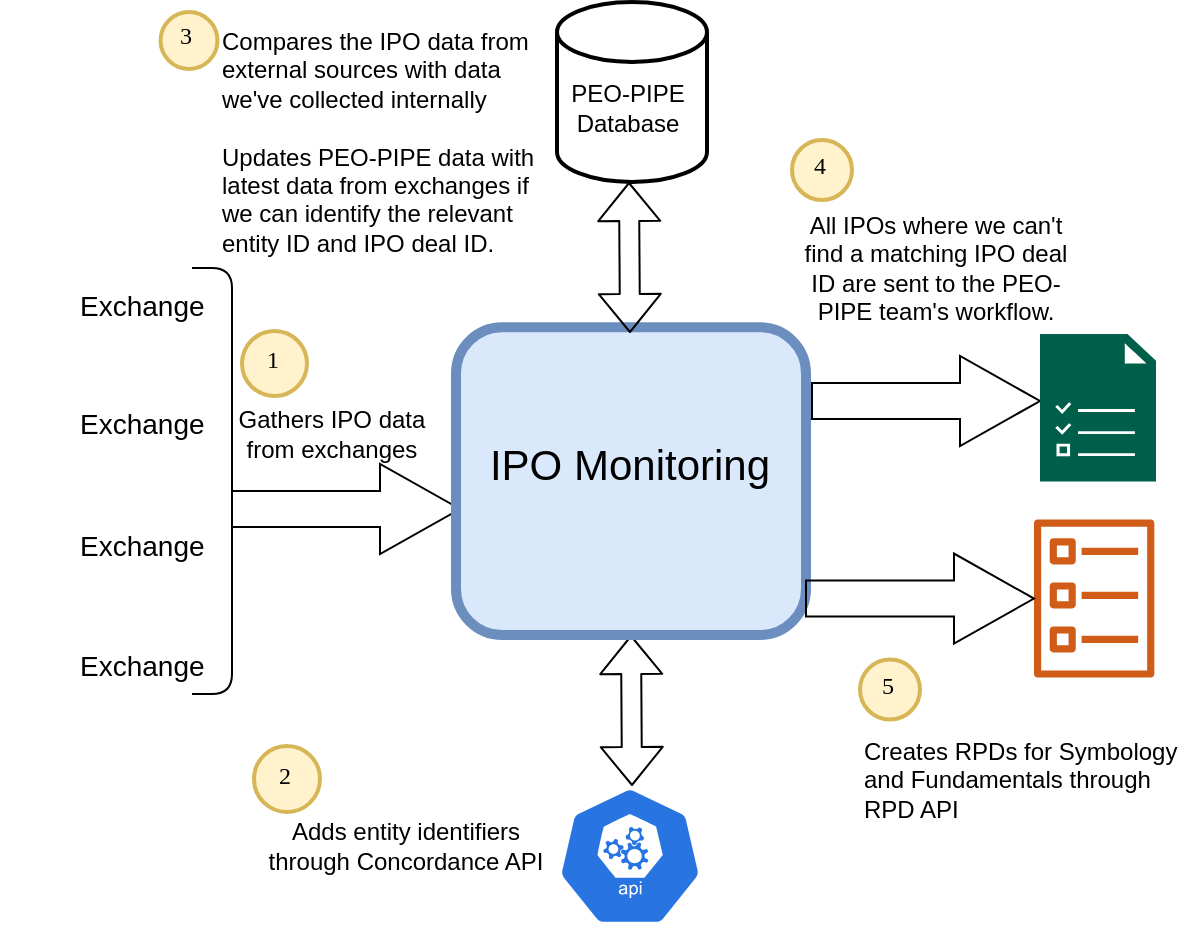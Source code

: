 <mxfile version="14.6.8" type="device"><diagram id="ooH2sOFhiZKoQCt_Af8Y" name="Page-1"><mxGraphModel dx="1422" dy="834" grid="0" gridSize="10" guides="1" tooltips="1" connect="1" arrows="1" fold="1" page="1" pageScale="1" pageWidth="850" pageHeight="1100" background="#FFFFFF" math="0" shadow="0"><root><mxCell id="0"/><mxCell id="1" parent="0"/><mxCell id="h6kq3tl8L6wICLCI2s10-40" value="" style="shape=curlyBracket;whiteSpace=wrap;html=1;rounded=1;fillColor=none;size=0;direction=west;container=0;" parent="1" vertex="1"><mxGeometry x="113" y="151" width="20" height="213" as="geometry"/></mxCell><mxCell id="h6kq3tl8L6wICLCI2s10-41" value="" style="html=1;shadow=0;dashed=0;align=center;verticalAlign=middle;shape=mxgraph.arrows2.arrow;dy=0.6;dx=40;notch=0;fillColor=none;container=0;" parent="1" vertex="1"><mxGeometry x="133" y="249" width="114" height="45" as="geometry"/></mxCell><mxCell id="h6kq3tl8L6wICLCI2s10-1" value="" style="shape=image;html=1;verticalAlign=top;verticalLabelPosition=bottom;labelBackgroundColor=#ffffff;imageAspect=0;aspect=fixed;image=https://cdn1.iconfinder.com/data/icons/social-media-outline-6/128/SocialMedia_Website-Outline-128.png;container=0;" parent="1" vertex="1"><mxGeometry x="17" y="211" width="38" height="38" as="geometry"/></mxCell><mxCell id="h6kq3tl8L6wICLCI2s10-10" value="&lt;span style=&quot;font-size: 14px&quot;&gt;Exchange&lt;/span&gt;" style="text;html=1;strokeColor=none;fillColor=none;align=left;verticalAlign=middle;whiteSpace=wrap;rounded=0;container=0;" parent="1" vertex="1"><mxGeometry x="55" y="209" width="77" height="40" as="geometry"/></mxCell><mxCell id="h6kq3tl8L6wICLCI2s10-13" value="" style="shape=image;html=1;verticalAlign=top;verticalLabelPosition=bottom;labelBackgroundColor=#ffffff;imageAspect=0;aspect=fixed;image=https://cdn1.iconfinder.com/data/icons/social-media-outline-6/128/SocialMedia_Website-Outline-128.png;container=0;imageBackground=#ffffff;" parent="1" vertex="1"><mxGeometry x="17" y="152" width="38" height="38" as="geometry"/></mxCell><mxCell id="h6kq3tl8L6wICLCI2s10-14" value="&lt;font style=&quot;font-size: 14px&quot;&gt;Exchange&lt;/font&gt;" style="text;html=1;strokeColor=none;fillColor=none;align=left;verticalAlign=middle;whiteSpace=wrap;rounded=0;container=0;" parent="1" vertex="1"><mxGeometry x="55" y="150" width="76" height="40" as="geometry"/></mxCell><mxCell id="h6kq3tl8L6wICLCI2s10-16" value="" style="shape=image;html=1;verticalAlign=top;verticalLabelPosition=bottom;labelBackgroundColor=#ffffff;imageAspect=0;aspect=fixed;image=https://cdn1.iconfinder.com/data/icons/social-media-outline-6/128/SocialMedia_Website-Outline-128.png;container=0;" parent="1" vertex="1"><mxGeometry x="17" y="272" width="38" height="38" as="geometry"/></mxCell><mxCell id="h6kq3tl8L6wICLCI2s10-17" value="&lt;div&gt;&lt;span style=&quot;font-size: 14px&quot;&gt;Exchange&lt;/span&gt;&lt;/div&gt;" style="text;html=1;strokeColor=none;fillColor=none;align=left;verticalAlign=middle;whiteSpace=wrap;rounded=0;container=0;" parent="1" vertex="1"><mxGeometry x="55" y="270" width="76" height="40" as="geometry"/></mxCell><mxCell id="h6kq3tl8L6wICLCI2s10-19" value="" style="shape=image;html=1;verticalAlign=top;verticalLabelPosition=bottom;labelBackgroundColor=#ffffff;imageAspect=0;aspect=fixed;image=https://cdn1.iconfinder.com/data/icons/social-media-outline-6/128/SocialMedia_Website-Outline-128.png;container=0;" parent="1" vertex="1"><mxGeometry x="17" y="332" width="38" height="38" as="geometry"/></mxCell><mxCell id="h6kq3tl8L6wICLCI2s10-20" value="&lt;font style=&quot;font-size: 14px&quot;&gt;Exchange&lt;/font&gt;" style="text;html=1;strokeColor=none;fillColor=none;align=left;verticalAlign=middle;whiteSpace=wrap;rounded=0;container=0;" parent="1" vertex="1"><mxGeometry x="55" y="330" width="76" height="40" as="geometry"/></mxCell><mxCell id="h6kq3tl8L6wICLCI2s10-24" value="&lt;font style=&quot;font-size: 12px&quot;&gt;Gathers IPO data from exchanges&lt;/font&gt;" style="text;html=1;strokeColor=none;fillColor=none;align=center;verticalAlign=middle;whiteSpace=wrap;rounded=0;container=0;" parent="1" vertex="1"><mxGeometry x="128" y="214" width="110" height="40" as="geometry"/></mxCell><mxCell id="h6kq3tl8L6wICLCI2s10-56" value="1" style="ellipse;whiteSpace=wrap;html=1;aspect=fixed;strokeWidth=2;fontFamily=Tahoma;spacingBottom=4;spacingRight=2;strokeColor=#d6b656;fillColor=#fff2cc;container=0;" parent="1" vertex="1"><mxGeometry x="138" y="182.5" width="32.5" height="32.5" as="geometry"/></mxCell><mxCell id="h6kq3tl8L6wICLCI2s10-9" value="Adds entity identifiers through Concordance API" style="text;html=1;strokeColor=none;fillColor=none;align=center;verticalAlign=middle;whiteSpace=wrap;rounded=0;container=0;" parent="1" vertex="1"><mxGeometry x="145" y="410" width="150" height="60" as="geometry"/></mxCell><mxCell id="h6kq3tl8L6wICLCI2s10-47" value="" style="html=1;dashed=0;whitespace=wrap;fillColor=#2875E2;strokeColor=#ffffff;points=[[0.005,0.63,0],[0.1,0.2,0],[0.9,0.2,0],[0.5,0,0],[0.995,0.63,0],[0.72,0.99,0],[0.5,1,0],[0.28,0.99,0]];shape=mxgraph.kubernetes.icon;prIcon=api;container=0;" parent="1" vertex="1"><mxGeometry x="280" y="410" width="104" height="70" as="geometry"/></mxCell><mxCell id="h6kq3tl8L6wICLCI2s10-49" value="" style="shape=flexArrow;endArrow=classic;startArrow=classic;html=1;strokeWidth=1;entryX=0.5;entryY=1;entryDx=0;entryDy=0;" parent="1" target="h6kq3tl8L6wICLCI2s10-21" edge="1"><mxGeometry x="160.5" width="50" height="50" as="geometry"><mxPoint x="333" y="410" as="sourcePoint"/><mxPoint x="357" y="330" as="targetPoint"/></mxGeometry></mxCell><mxCell id="h6kq3tl8L6wICLCI2s10-59" value="2" style="ellipse;whiteSpace=wrap;html=1;aspect=fixed;strokeWidth=2;fontFamily=Tahoma;spacingBottom=4;spacingRight=2;strokeColor=#d6b656;fillColor=#fff2cc;container=0;" parent="1" vertex="1"><mxGeometry x="144" y="390" width="33" height="33" as="geometry"/></mxCell><mxCell id="h6kq3tl8L6wICLCI2s10-71" value="5" style="ellipse;whiteSpace=wrap;html=1;aspect=fixed;strokeWidth=2;fontFamily=Tahoma;spacingBottom=4;spacingRight=2;strokeColor=#d6b656;fillColor=#fff2cc;container=0;" parent="1" vertex="1"><mxGeometry x="447" y="346.77" width="30" height="30" as="geometry"/></mxCell><mxCell id="h6kq3tl8L6wICLCI2s10-21" value="" style="rounded=1;whiteSpace=wrap;html=1;fillColor=#dae8fc;strokeColor=#6c8ebf;strokeWidth=5;container=0;" parent="1" vertex="1"><mxGeometry x="245" y="180.57" width="175" height="153.93" as="geometry"/></mxCell><mxCell id="h6kq3tl8L6wICLCI2s10-22" value="&lt;font style=&quot;font-size: 21px&quot;&gt;IPO Monitoring&lt;/font&gt;" style="text;html=1;strokeColor=none;fillColor=none;align=center;verticalAlign=middle;whiteSpace=wrap;rounded=0;container=0;" parent="1" vertex="1"><mxGeometry x="260" y="240" width="143.83" height="17.1" as="geometry"/></mxCell><mxCell id="h6kq3tl8L6wICLCI2s10-62" value="Creates RPDs for Symbology and Fundamentals through RPD API" style="text;html=1;strokeColor=none;fillColor=none;align=left;verticalAlign=middle;whiteSpace=wrap;rounded=0;container=0;" parent="1" vertex="1"><mxGeometry x="447" y="382.89" width="160" height="47.23" as="geometry"/></mxCell><mxCell id="h6kq3tl8L6wICLCI2s10-8" value="" style="strokeWidth=2;html=1;shape=mxgraph.flowchart.database;whiteSpace=wrap;" parent="1" vertex="1"><mxGeometry x="295.5" y="18" width="75" height="90" as="geometry"/></mxCell><mxCell id="h6kq3tl8L6wICLCI2s10-46" value="PEO-PIPE Database" style="text;html=1;strokeColor=none;fillColor=none;align=center;verticalAlign=middle;whiteSpace=wrap;rounded=0;" parent="1" vertex="1"><mxGeometry x="295.5" y="48" width="70" height="45" as="geometry"/></mxCell><mxCell id="oIHGsw9qHoUTQh00dWda-1" value="" style="group" vertex="1" connectable="0" parent="1"><mxGeometry x="534" y="276.5" width="70" height="79.54" as="geometry"/></mxCell><mxCell id="h6kq3tl8L6wICLCI2s10-4" value="" style="outlineConnect=0;fontColor=#232F3E;gradientColor=none;fillColor=#D05C17;strokeColor=none;dashed=0;verticalLabelPosition=bottom;verticalAlign=top;align=center;html=1;fontSize=12;fontStyle=0;aspect=fixed;pointerEvents=1;shape=mxgraph.aws4.ecs_task;container=0;" parent="oIHGsw9qHoUTQh00dWda-1" vertex="1"><mxGeometry width="60.166" height="79.54" as="geometry"/></mxCell><mxCell id="oIHGsw9qHoUTQh00dWda-2" value="" style="html=1;shadow=0;dashed=0;align=center;verticalAlign=middle;shape=mxgraph.arrows2.arrow;dy=0.6;dx=40;notch=0;fillColor=none;container=0;" vertex="1" parent="1"><mxGeometry x="420" y="293.77" width="114" height="45" as="geometry"/></mxCell><mxCell id="oIHGsw9qHoUTQh00dWda-3" value="" style="shape=flexArrow;endArrow=classic;startArrow=classic;html=1;strokeWidth=1;entryX=0.5;entryY=1;entryDx=0;entryDy=0;" edge="1" parent="1"><mxGeometry x="159.5" y="-226.5" width="50" height="50" as="geometry"><mxPoint x="332" y="183.5" as="sourcePoint"/><mxPoint x="331.5" y="108" as="targetPoint"/></mxGeometry></mxCell><mxCell id="oIHGsw9qHoUTQh00dWda-4" value="" style="html=1;shadow=0;dashed=0;align=center;verticalAlign=middle;shape=mxgraph.arrows2.arrow;dy=0.6;dx=40;notch=0;fillColor=none;container=0;" vertex="1" parent="1"><mxGeometry x="423" y="195.0" width="114" height="45" as="geometry"/></mxCell><mxCell id="oIHGsw9qHoUTQh00dWda-5" value="" style="group" vertex="1" connectable="0" parent="1"><mxGeometry x="97.28" y="23" width="196.44" height="129" as="geometry"/></mxCell><mxCell id="h6kq3tl8L6wICLCI2s10-60" value="3" style="ellipse;whiteSpace=wrap;html=1;aspect=fixed;strokeWidth=2;fontFamily=Tahoma;spacingBottom=4;spacingRight=2;strokeColor=#d6b656;fillColor=#fff2cc;container=0;" parent="oIHGsw9qHoUTQh00dWda-5" vertex="1"><mxGeometry width="28.444" height="28.444" as="geometry"/></mxCell><mxCell id="h6kq3tl8L6wICLCI2s10-58" value="Compares the IPO data from external sources with data we've collected internally&lt;br&gt;&lt;br&gt;Updates PEO-PIPE data with latest data from exchanges if we can identify the relevant entity ID and IPO deal ID." style="text;html=1;strokeColor=none;fillColor=none;align=left;verticalAlign=middle;whiteSpace=wrap;rounded=0;" parent="oIHGsw9qHoUTQh00dWda-5" vertex="1"><mxGeometry x="28.44" y="1" width="168" height="128" as="geometry"/></mxCell><mxCell id="oIHGsw9qHoUTQh00dWda-6" value="" style="group" vertex="1" connectable="0" parent="1"><mxGeometry x="413" y="87" width="144" height="95" as="geometry"/></mxCell><mxCell id="h6kq3tl8L6wICLCI2s10-72" value="All IPOs where we can't find a matching IPO deal ID are sent to the PEO-PIPE team's workflow." style="text;html=1;strokeColor=none;fillColor=none;align=center;verticalAlign=middle;whiteSpace=wrap;rounded=0;container=0;" parent="oIHGsw9qHoUTQh00dWda-6" vertex="1"><mxGeometry y="32" width="144" height="63" as="geometry"/></mxCell><mxCell id="h6kq3tl8L6wICLCI2s10-61" value="4" style="ellipse;whiteSpace=wrap;html=1;aspect=fixed;strokeWidth=2;fontFamily=Tahoma;spacingBottom=4;spacingRight=2;strokeColor=#d6b656;fillColor=#fff2cc;container=0;" parent="oIHGsw9qHoUTQh00dWda-6" vertex="1"><mxGeometry width="30" height="30" as="geometry"/></mxCell><mxCell id="oIHGsw9qHoUTQh00dWda-7" value="" style="pointerEvents=1;shadow=0;dashed=0;html=1;strokeColor=none;fillColor=#005F4B;labelPosition=center;verticalLabelPosition=bottom;verticalAlign=top;align=center;outlineConnect=0;shape=mxgraph.veeam2.task_list;" vertex="1" parent="1"><mxGeometry x="537" y="184" width="58" height="73.72" as="geometry"/></mxCell></root></mxGraphModel></diagram></mxfile>